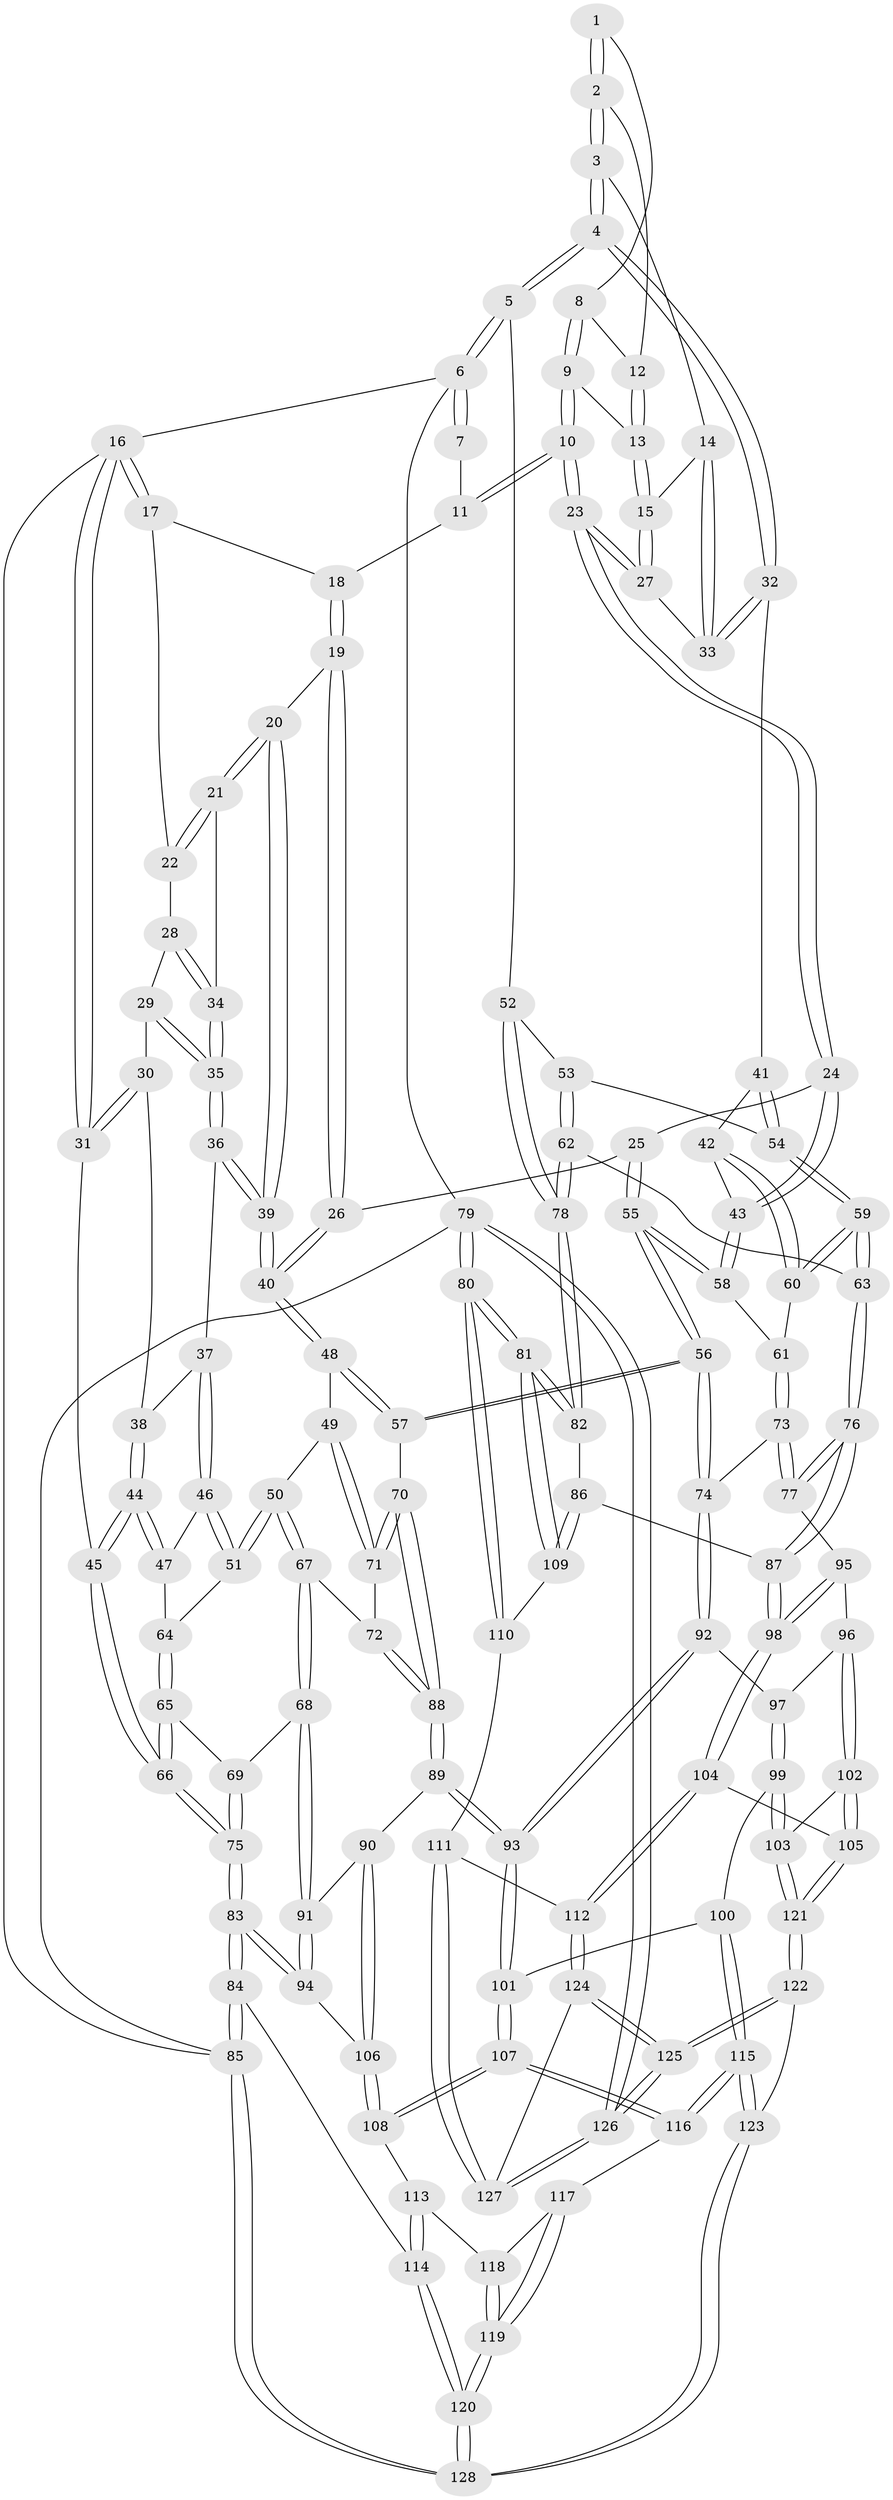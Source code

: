 // coarse degree distribution, {4: 0.47058823529411764, 5: 0.27450980392156865, 3: 0.09803921568627451, 6: 0.09803921568627451, 7: 0.0196078431372549, 2: 0.0196078431372549, 8: 0.0196078431372549}
// Generated by graph-tools (version 1.1) at 2025/21/03/04/25 18:21:17]
// undirected, 128 vertices, 317 edges
graph export_dot {
graph [start="1"]
  node [color=gray90,style=filled];
  1 [pos="+0.8603127905921345+0"];
  2 [pos="+0.8788046640593108+0.01644450512581011"];
  3 [pos="+0.9104150241782771+0.07534323555296572"];
  4 [pos="+1+0.202531207112017"];
  5 [pos="+1+0.22764767457059454"];
  6 [pos="+1+0"];
  7 [pos="+0.8579824123822305+0"];
  8 [pos="+0.7569416615698267+0.033148272791611144"];
  9 [pos="+0.7218568660402864+0.073848792363387"];
  10 [pos="+0.6049118875101195+0.027432109070326765"];
  11 [pos="+0.5044710817630541+0"];
  12 [pos="+0.833500555016705+0.04322445690823939"];
  13 [pos="+0.7519749572060789+0.10002930141502411"];
  14 [pos="+0.9090668876824933+0.07668926959761423"];
  15 [pos="+0.7669935080923409+0.14303871940236185"];
  16 [pos="+0+0"];
  17 [pos="+0.14840704061841148+0"];
  18 [pos="+0.39547249532682394+0"];
  19 [pos="+0.38836740478319076+0"];
  20 [pos="+0.3078723292343291+0.1967628631061937"];
  21 [pos="+0.21399376819519655+0.15875828205820663"];
  22 [pos="+0.1513524520302216+0.05766128635595057"];
  23 [pos="+0.5961639467427282+0.22376818434652979"];
  24 [pos="+0.5781220297625278+0.25097558721973573"];
  25 [pos="+0.534733713291181+0.26259483873043565"];
  26 [pos="+0.4913467971821708+0.2639889351300815"];
  27 [pos="+0.7673672734941399+0.19365519637953083"];
  28 [pos="+0.11537260892560103+0.12311933711611064"];
  29 [pos="+0.08410147127844782+0.15577353384271453"];
  30 [pos="+0.041149017045153405+0.17236178411993536"];
  31 [pos="+0+0"];
  32 [pos="+0.817504047703685+0.23869198503070074"];
  33 [pos="+0.8149024707065298+0.2344020013119004"];
  34 [pos="+0.1610334821082787+0.21447532370273584"];
  35 [pos="+0.14517861284296815+0.25167276617002377"];
  36 [pos="+0.14403636228262953+0.264927281083245"];
  37 [pos="+0.11463981009551177+0.2890075884320245"];
  38 [pos="+0.0651681799781071+0.27010182308611164"];
  39 [pos="+0.3361576652912446+0.29274705596398204"];
  40 [pos="+0.360297133792307+0.32313326831444367"];
  41 [pos="+0.8114361596680241+0.29400939967585965"];
  42 [pos="+0.7335560946066986+0.33591788795423094"];
  43 [pos="+0.6551125218053769+0.341695196594621"];
  44 [pos="+0+0.33729103328978016"];
  45 [pos="+0+0.339119425462619"];
  46 [pos="+0.11700795135717869+0.3521290522713809"];
  47 [pos="+0+0.35931039384254454"];
  48 [pos="+0.3577451650810672+0.3348018630309023"];
  49 [pos="+0.25534756767382505+0.40479313448137527"];
  50 [pos="+0.15955108988443292+0.41816067819786346"];
  51 [pos="+0.13460731992716804+0.40729870940848384"];
  52 [pos="+1+0.2774675275717096"];
  53 [pos="+0.8700061770627378+0.3681156741665067"];
  54 [pos="+0.8653780784448999+0.3685285734339675"];
  55 [pos="+0.548081068556768+0.4586274537690775"];
  56 [pos="+0.49168364991988645+0.5283724048416407"];
  57 [pos="+0.42809310183276705+0.4917535738184447"];
  58 [pos="+0.6520456261172106+0.41215635021472774"];
  59 [pos="+0.8187157556901484+0.48620050114568164"];
  60 [pos="+0.7841393191594209+0.46761451724918146"];
  61 [pos="+0.6770724927902779+0.44878255164252434"];
  62 [pos="+0.9970253970271679+0.4994718554217791"];
  63 [pos="+0.8279110798388656+0.5118683738679876"];
  64 [pos="+0.09467285282893066+0.42984174514280993"];
  65 [pos="+0.0885521904663885+0.4385426136815131"];
  66 [pos="+0+0.5607661996043366"];
  67 [pos="+0.16826861758554282+0.5666068141603454"];
  68 [pos="+0.14745596997792465+0.5786058293072803"];
  69 [pos="+0.07577829322776428+0.5093053673685215"];
  70 [pos="+0.31835511752955387+0.5730256045200168"];
  71 [pos="+0.257587225208354+0.47545290284342673"];
  72 [pos="+0.19209869596080204+0.569148081198832"];
  73 [pos="+0.653609178643324+0.5237817916316558"];
  74 [pos="+0.506458124002156+0.5537101123616959"];
  75 [pos="+0+0.6423725461054693"];
  76 [pos="+0.8068623094077252+0.5862511140258791"];
  77 [pos="+0.7215995856959837+0.6014381610341131"];
  78 [pos="+1+0.5112051540415412"];
  79 [pos="+1+1"];
  80 [pos="+1+1"];
  81 [pos="+1+0.7558422243594735"];
  82 [pos="+1+0.5950329061250409"];
  83 [pos="+0+0.7102432263543376"];
  84 [pos="+0+0.7641347395099427"];
  85 [pos="+0+1"];
  86 [pos="+0.8631236152765939+0.6667905737854762"];
  87 [pos="+0.8563695919393561+0.6647211046776239"];
  88 [pos="+0.2916162999714298+0.6148063757232567"];
  89 [pos="+0.2944918093882833+0.6310847552411788"];
  90 [pos="+0.22663737346290241+0.7061830634913691"];
  91 [pos="+0.13280926939030008+0.5980450504022577"];
  92 [pos="+0.5128676411106227+0.6016762664587749"];
  93 [pos="+0.39926443774546133+0.7203711367808839"];
  94 [pos="+0.05654362377649819+0.6620536384949745"];
  95 [pos="+0.7166269348243203+0.6063133827409612"];
  96 [pos="+0.6565948899589313+0.6629554149210639"];
  97 [pos="+0.5534698964684603+0.6364944072840476"];
  98 [pos="+0.7677470211951549+0.7829153157678492"];
  99 [pos="+0.5512420441637784+0.8060269320067043"];
  100 [pos="+0.48657092593735995+0.8035790863154313"];
  101 [pos="+0.400167610824945+0.7669782579461994"];
  102 [pos="+0.6605666255163357+0.679226616295822"];
  103 [pos="+0.5678547334294398+0.8158238135460693"];
  104 [pos="+0.7505085539383385+0.8067569502003225"];
  105 [pos="+0.746193081977201+0.8070814865676733"];
  106 [pos="+0.200805021939713+0.7578581201694852"];
  107 [pos="+0.35434906868988564+0.8157660851133925"];
  108 [pos="+0.20554309168246485+0.7822536747857934"];
  109 [pos="+0.9409312101572862+0.8046915986332068"];
  110 [pos="+0.9094356648374848+0.8445026740243928"];
  111 [pos="+0.852973093458401+0.8787538736942136"];
  112 [pos="+0.846141437520277+0.8790218636306041"];
  113 [pos="+0.2005897988849647+0.7896001094620839"];
  114 [pos="+0.17216760358630043+0.8133682099873071"];
  115 [pos="+0.44483688015477674+1"];
  116 [pos="+0.35011775170621406+0.9194531191411436"];
  117 [pos="+0.2911345599705093+0.9274910367254204"];
  118 [pos="+0.22608560790649634+0.8559240307523062"];
  119 [pos="+0.21060883533715843+0.9602945355201475"];
  120 [pos="+0.09264045114821061+1"];
  121 [pos="+0.6324170528257875+0.8859522241214127"];
  122 [pos="+0.5865798019246923+1"];
  123 [pos="+0.5085784494197908+1"];
  124 [pos="+0.7878274454578956+1"];
  125 [pos="+0.6836244913648765+1"];
  126 [pos="+1+1"];
  127 [pos="+0.9202527703424613+0.9588111579997562"];
  128 [pos="+0+1"];
  1 -- 2;
  1 -- 2;
  1 -- 8;
  2 -- 3;
  2 -- 3;
  2 -- 12;
  3 -- 4;
  3 -- 4;
  3 -- 14;
  4 -- 5;
  4 -- 5;
  4 -- 32;
  4 -- 32;
  5 -- 6;
  5 -- 6;
  5 -- 52;
  6 -- 7;
  6 -- 7;
  6 -- 16;
  6 -- 79;
  7 -- 11;
  8 -- 9;
  8 -- 9;
  8 -- 12;
  9 -- 10;
  9 -- 10;
  9 -- 13;
  10 -- 11;
  10 -- 11;
  10 -- 23;
  10 -- 23;
  11 -- 18;
  12 -- 13;
  12 -- 13;
  13 -- 15;
  13 -- 15;
  14 -- 15;
  14 -- 33;
  14 -- 33;
  15 -- 27;
  15 -- 27;
  16 -- 17;
  16 -- 17;
  16 -- 31;
  16 -- 31;
  16 -- 85;
  17 -- 18;
  17 -- 22;
  18 -- 19;
  18 -- 19;
  19 -- 20;
  19 -- 26;
  19 -- 26;
  20 -- 21;
  20 -- 21;
  20 -- 39;
  20 -- 39;
  21 -- 22;
  21 -- 22;
  21 -- 34;
  22 -- 28;
  23 -- 24;
  23 -- 24;
  23 -- 27;
  23 -- 27;
  24 -- 25;
  24 -- 43;
  24 -- 43;
  25 -- 26;
  25 -- 55;
  25 -- 55;
  26 -- 40;
  26 -- 40;
  27 -- 33;
  28 -- 29;
  28 -- 34;
  28 -- 34;
  29 -- 30;
  29 -- 35;
  29 -- 35;
  30 -- 31;
  30 -- 31;
  30 -- 38;
  31 -- 45;
  32 -- 33;
  32 -- 33;
  32 -- 41;
  34 -- 35;
  34 -- 35;
  35 -- 36;
  35 -- 36;
  36 -- 37;
  36 -- 39;
  36 -- 39;
  37 -- 38;
  37 -- 46;
  37 -- 46;
  38 -- 44;
  38 -- 44;
  39 -- 40;
  39 -- 40;
  40 -- 48;
  40 -- 48;
  41 -- 42;
  41 -- 54;
  41 -- 54;
  42 -- 43;
  42 -- 60;
  42 -- 60;
  43 -- 58;
  43 -- 58;
  44 -- 45;
  44 -- 45;
  44 -- 47;
  44 -- 47;
  45 -- 66;
  45 -- 66;
  46 -- 47;
  46 -- 51;
  46 -- 51;
  47 -- 64;
  48 -- 49;
  48 -- 57;
  48 -- 57;
  49 -- 50;
  49 -- 71;
  49 -- 71;
  50 -- 51;
  50 -- 51;
  50 -- 67;
  50 -- 67;
  51 -- 64;
  52 -- 53;
  52 -- 78;
  52 -- 78;
  53 -- 54;
  53 -- 62;
  53 -- 62;
  54 -- 59;
  54 -- 59;
  55 -- 56;
  55 -- 56;
  55 -- 58;
  55 -- 58;
  56 -- 57;
  56 -- 57;
  56 -- 74;
  56 -- 74;
  57 -- 70;
  58 -- 61;
  59 -- 60;
  59 -- 60;
  59 -- 63;
  59 -- 63;
  60 -- 61;
  61 -- 73;
  61 -- 73;
  62 -- 63;
  62 -- 78;
  62 -- 78;
  63 -- 76;
  63 -- 76;
  64 -- 65;
  64 -- 65;
  65 -- 66;
  65 -- 66;
  65 -- 69;
  66 -- 75;
  66 -- 75;
  67 -- 68;
  67 -- 68;
  67 -- 72;
  68 -- 69;
  68 -- 91;
  68 -- 91;
  69 -- 75;
  69 -- 75;
  70 -- 71;
  70 -- 71;
  70 -- 88;
  70 -- 88;
  71 -- 72;
  72 -- 88;
  72 -- 88;
  73 -- 74;
  73 -- 77;
  73 -- 77;
  74 -- 92;
  74 -- 92;
  75 -- 83;
  75 -- 83;
  76 -- 77;
  76 -- 77;
  76 -- 87;
  76 -- 87;
  77 -- 95;
  78 -- 82;
  78 -- 82;
  79 -- 80;
  79 -- 80;
  79 -- 126;
  79 -- 126;
  79 -- 85;
  80 -- 81;
  80 -- 81;
  80 -- 110;
  80 -- 110;
  81 -- 82;
  81 -- 82;
  81 -- 109;
  81 -- 109;
  82 -- 86;
  83 -- 84;
  83 -- 84;
  83 -- 94;
  83 -- 94;
  84 -- 85;
  84 -- 85;
  84 -- 114;
  85 -- 128;
  85 -- 128;
  86 -- 87;
  86 -- 109;
  86 -- 109;
  87 -- 98;
  87 -- 98;
  88 -- 89;
  88 -- 89;
  89 -- 90;
  89 -- 93;
  89 -- 93;
  90 -- 91;
  90 -- 106;
  90 -- 106;
  91 -- 94;
  91 -- 94;
  92 -- 93;
  92 -- 93;
  92 -- 97;
  93 -- 101;
  93 -- 101;
  94 -- 106;
  95 -- 96;
  95 -- 98;
  95 -- 98;
  96 -- 97;
  96 -- 102;
  96 -- 102;
  97 -- 99;
  97 -- 99;
  98 -- 104;
  98 -- 104;
  99 -- 100;
  99 -- 103;
  99 -- 103;
  100 -- 101;
  100 -- 115;
  100 -- 115;
  101 -- 107;
  101 -- 107;
  102 -- 103;
  102 -- 105;
  102 -- 105;
  103 -- 121;
  103 -- 121;
  104 -- 105;
  104 -- 112;
  104 -- 112;
  105 -- 121;
  105 -- 121;
  106 -- 108;
  106 -- 108;
  107 -- 108;
  107 -- 108;
  107 -- 116;
  107 -- 116;
  108 -- 113;
  109 -- 110;
  110 -- 111;
  111 -- 112;
  111 -- 127;
  111 -- 127;
  112 -- 124;
  112 -- 124;
  113 -- 114;
  113 -- 114;
  113 -- 118;
  114 -- 120;
  114 -- 120;
  115 -- 116;
  115 -- 116;
  115 -- 123;
  115 -- 123;
  116 -- 117;
  117 -- 118;
  117 -- 119;
  117 -- 119;
  118 -- 119;
  118 -- 119;
  119 -- 120;
  119 -- 120;
  120 -- 128;
  120 -- 128;
  121 -- 122;
  121 -- 122;
  122 -- 123;
  122 -- 125;
  122 -- 125;
  123 -- 128;
  123 -- 128;
  124 -- 125;
  124 -- 125;
  124 -- 127;
  125 -- 126;
  125 -- 126;
  126 -- 127;
  126 -- 127;
}
